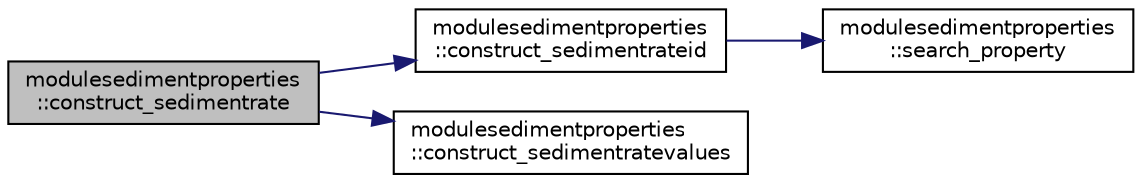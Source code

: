 digraph "modulesedimentproperties::construct_sedimentrate"
{
 // LATEX_PDF_SIZE
  edge [fontname="Helvetica",fontsize="10",labelfontname="Helvetica",labelfontsize="10"];
  node [fontname="Helvetica",fontsize="10",shape=record];
  rankdir="LR";
  Node1 [label="modulesedimentproperties\l::construct_sedimentrate",height=0.2,width=0.4,color="black", fillcolor="grey75", style="filled", fontcolor="black",tooltip=" "];
  Node1 -> Node2 [color="midnightblue",fontsize="10",style="solid"];
  Node2 [label="modulesedimentproperties\l::construct_sedimentrateid",height=0.2,width=0.4,color="black", fillcolor="white", style="filled",URL="$namespacemodulesedimentproperties.html#af77439b27c476526490c3dafac1f3411",tooltip=" "];
  Node2 -> Node3 [color="midnightblue",fontsize="10",style="solid"];
  Node3 [label="modulesedimentproperties\l::search_property",height=0.2,width=0.4,color="black", fillcolor="white", style="filled",URL="$namespacemodulesedimentproperties.html#a30718f70ea81a445eb986292b5c9cd5f",tooltip=" "];
  Node1 -> Node4 [color="midnightblue",fontsize="10",style="solid"];
  Node4 [label="modulesedimentproperties\l::construct_sedimentratevalues",height=0.2,width=0.4,color="black", fillcolor="white", style="filled",URL="$namespacemodulesedimentproperties.html#a6a52cd2ecac4c72aa40426e7ed1e0616",tooltip=" "];
}
